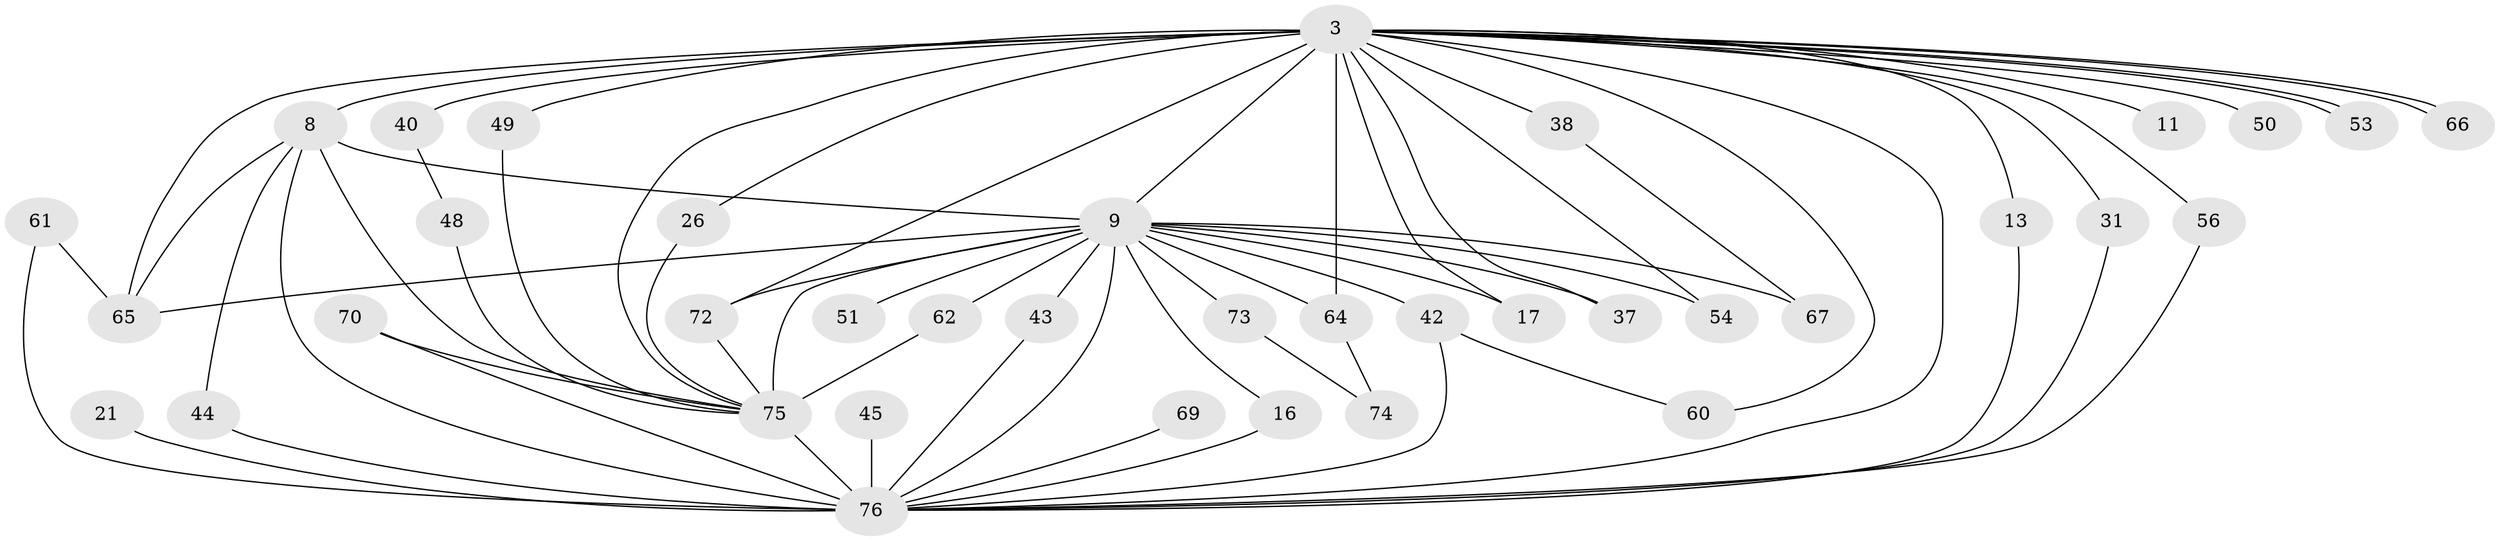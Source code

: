 // original degree distribution, {30: 0.013157894736842105, 19: 0.02631578947368421, 26: 0.013157894736842105, 18: 0.013157894736842105, 12: 0.013157894736842105, 15: 0.013157894736842105, 11: 0.013157894736842105, 23: 0.013157894736842105, 13: 0.013157894736842105, 2: 0.5, 3: 0.27631578947368424, 4: 0.07894736842105263, 5: 0.013157894736842105}
// Generated by graph-tools (version 1.1) at 2025/44/03/09/25 04:44:56]
// undirected, 38 vertices, 69 edges
graph export_dot {
graph [start="1"]
  node [color=gray90,style=filled];
  3 [super="+1"];
  8 [super="+5"];
  9 [super="+7"];
  11;
  13;
  16;
  17;
  21;
  26;
  31;
  37;
  38;
  40;
  42 [super="+23+39"];
  43 [super="+20"];
  44;
  45;
  48;
  49;
  50;
  51 [super="+19"];
  53;
  54 [super="+22"];
  56;
  60;
  61;
  62 [super="+15"];
  64 [super="+55+58"];
  65 [super="+52+29+47"];
  66;
  67;
  69;
  70;
  72 [super="+32"];
  73;
  74;
  75 [super="+59+46+63"];
  76 [super="+71+35"];
  3 -- 8 [weight=4];
  3 -- 9 [weight=4];
  3 -- 26;
  3 -- 31;
  3 -- 38 [weight=2];
  3 -- 40 [weight=2];
  3 -- 49;
  3 -- 53;
  3 -- 53;
  3 -- 54 [weight=2];
  3 -- 56;
  3 -- 66;
  3 -- 66;
  3 -- 11;
  3 -- 13;
  3 -- 17;
  3 -- 37;
  3 -- 50;
  3 -- 60;
  3 -- 65 [weight=4];
  3 -- 64 [weight=2];
  3 -- 76 [weight=8];
  3 -- 75 [weight=6];
  3 -- 72 [weight=2];
  8 -- 9 [weight=4];
  8 -- 44;
  8 -- 76 [weight=7];
  8 -- 65;
  8 -- 75 [weight=4];
  9 -- 16;
  9 -- 37;
  9 -- 42 [weight=4];
  9 -- 62 [weight=2];
  9 -- 67;
  9 -- 72;
  9 -- 73 [weight=2];
  9 -- 43 [weight=2];
  9 -- 17;
  9 -- 51 [weight=2];
  9 -- 54;
  9 -- 65;
  9 -- 64;
  9 -- 76 [weight=4];
  9 -- 75 [weight=7];
  13 -- 76;
  16 -- 76;
  21 -- 76 [weight=2];
  26 -- 75;
  31 -- 76;
  38 -- 67;
  40 -- 48;
  42 -- 60;
  42 -- 76;
  43 -- 76;
  44 -- 76;
  45 -- 76 [weight=2];
  48 -- 75;
  49 -- 75;
  56 -- 76;
  61 -- 65;
  61 -- 76;
  62 -- 75;
  64 -- 74;
  69 -- 76 [weight=2];
  70 -- 76;
  70 -- 75;
  72 -- 75;
  73 -- 74;
  75 -- 76 [weight=9];
}
